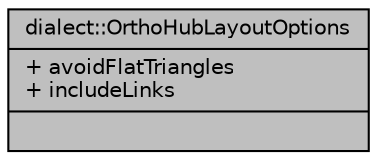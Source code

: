 digraph "dialect::OrthoHubLayoutOptions"
{
  edge [fontname="Helvetica",fontsize="10",labelfontname="Helvetica",labelfontsize="10"];
  node [fontname="Helvetica",fontsize="10",shape=record];
  Node1 [label="{dialect::OrthoHubLayoutOptions\n|+ avoidFlatTriangles\l+ includeLinks\l|}",height=0.2,width=0.4,color="black", fillcolor="grey75", style="filled", fontcolor="black"];
}

